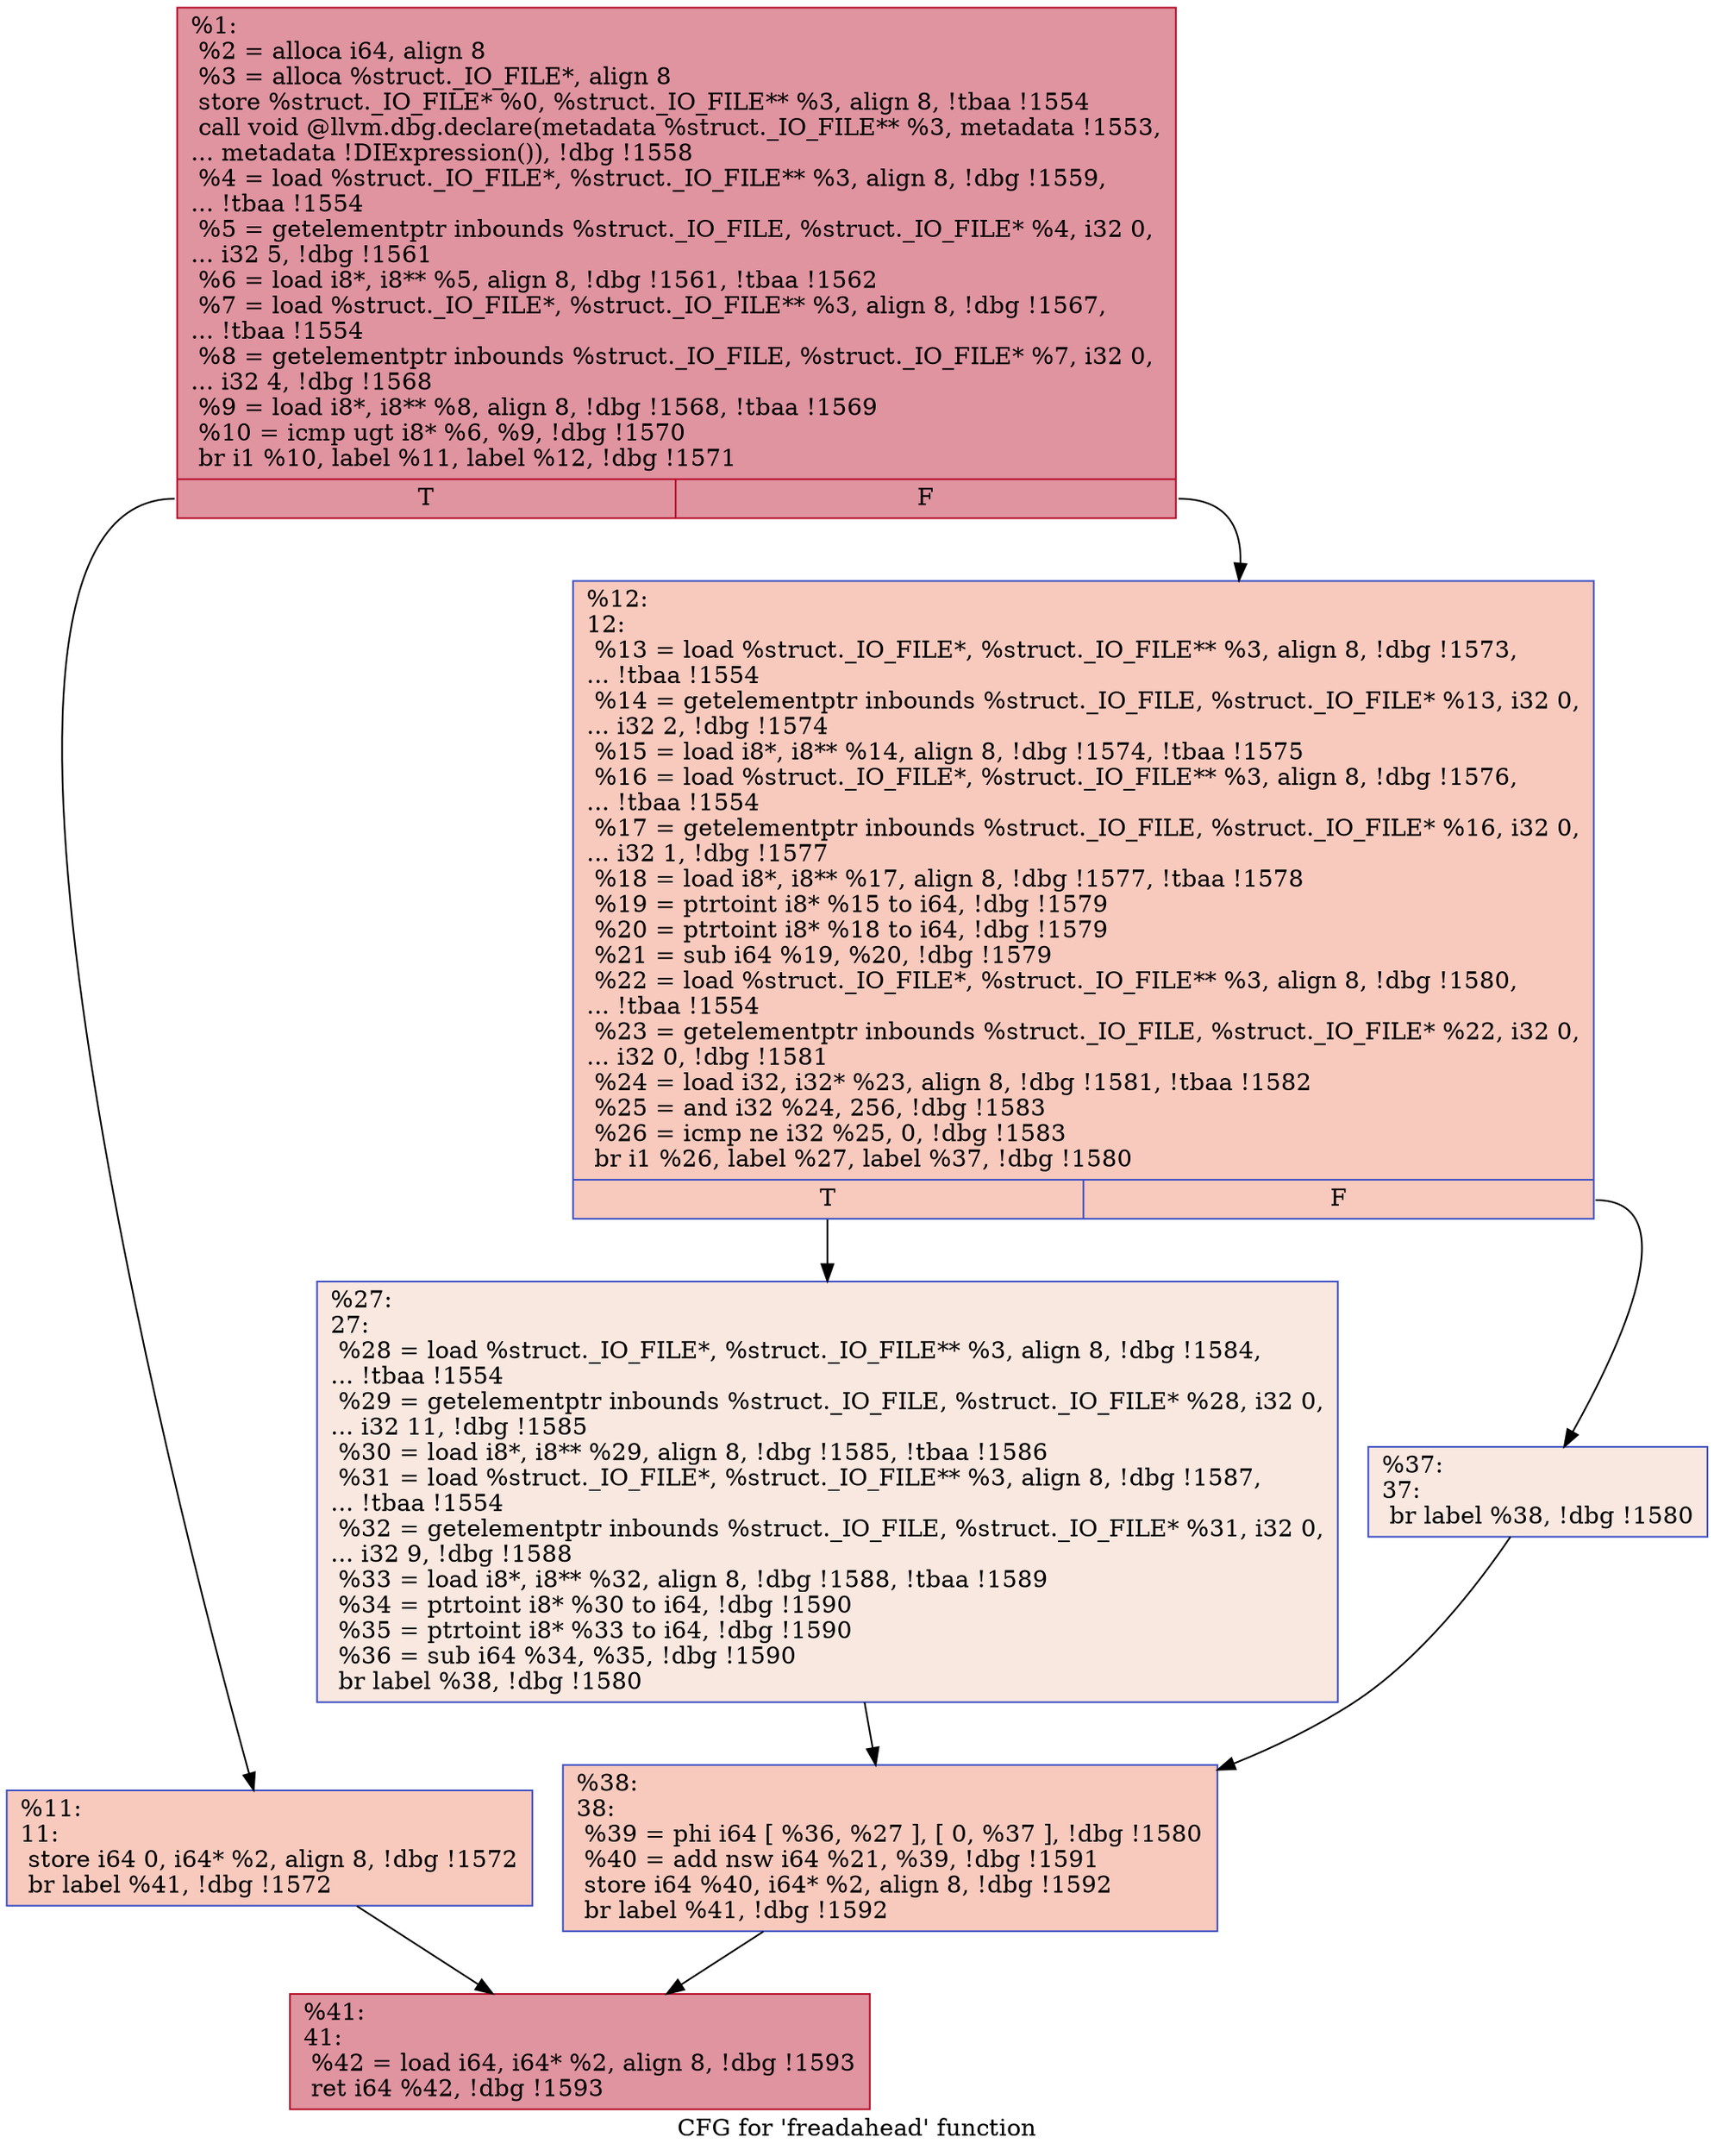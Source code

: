 digraph "CFG for 'freadahead' function" {
	label="CFG for 'freadahead' function";

	Node0x1377dd0 [shape=record,color="#b70d28ff", style=filled, fillcolor="#b70d2870",label="{%1:\l  %2 = alloca i64, align 8\l  %3 = alloca %struct._IO_FILE*, align 8\l  store %struct._IO_FILE* %0, %struct._IO_FILE** %3, align 8, !tbaa !1554\l  call void @llvm.dbg.declare(metadata %struct._IO_FILE** %3, metadata !1553,\l... metadata !DIExpression()), !dbg !1558\l  %4 = load %struct._IO_FILE*, %struct._IO_FILE** %3, align 8, !dbg !1559,\l... !tbaa !1554\l  %5 = getelementptr inbounds %struct._IO_FILE, %struct._IO_FILE* %4, i32 0,\l... i32 5, !dbg !1561\l  %6 = load i8*, i8** %5, align 8, !dbg !1561, !tbaa !1562\l  %7 = load %struct._IO_FILE*, %struct._IO_FILE** %3, align 8, !dbg !1567,\l... !tbaa !1554\l  %8 = getelementptr inbounds %struct._IO_FILE, %struct._IO_FILE* %7, i32 0,\l... i32 4, !dbg !1568\l  %9 = load i8*, i8** %8, align 8, !dbg !1568, !tbaa !1569\l  %10 = icmp ugt i8* %6, %9, !dbg !1570\l  br i1 %10, label %11, label %12, !dbg !1571\l|{<s0>T|<s1>F}}"];
	Node0x1377dd0:s0 -> Node0x137f1c0;
	Node0x1377dd0:s1 -> Node0x137f210;
	Node0x137f1c0 [shape=record,color="#3d50c3ff", style=filled, fillcolor="#ef886b70",label="{%11:\l11:                                               \l  store i64 0, i64* %2, align 8, !dbg !1572\l  br label %41, !dbg !1572\l}"];
	Node0x137f1c0 -> Node0x137f350;
	Node0x137f210 [shape=record,color="#3d50c3ff", style=filled, fillcolor="#ef886b70",label="{%12:\l12:                                               \l  %13 = load %struct._IO_FILE*, %struct._IO_FILE** %3, align 8, !dbg !1573,\l... !tbaa !1554\l  %14 = getelementptr inbounds %struct._IO_FILE, %struct._IO_FILE* %13, i32 0,\l... i32 2, !dbg !1574\l  %15 = load i8*, i8** %14, align 8, !dbg !1574, !tbaa !1575\l  %16 = load %struct._IO_FILE*, %struct._IO_FILE** %3, align 8, !dbg !1576,\l... !tbaa !1554\l  %17 = getelementptr inbounds %struct._IO_FILE, %struct._IO_FILE* %16, i32 0,\l... i32 1, !dbg !1577\l  %18 = load i8*, i8** %17, align 8, !dbg !1577, !tbaa !1578\l  %19 = ptrtoint i8* %15 to i64, !dbg !1579\l  %20 = ptrtoint i8* %18 to i64, !dbg !1579\l  %21 = sub i64 %19, %20, !dbg !1579\l  %22 = load %struct._IO_FILE*, %struct._IO_FILE** %3, align 8, !dbg !1580,\l... !tbaa !1554\l  %23 = getelementptr inbounds %struct._IO_FILE, %struct._IO_FILE* %22, i32 0,\l... i32 0, !dbg !1581\l  %24 = load i32, i32* %23, align 8, !dbg !1581, !tbaa !1582\l  %25 = and i32 %24, 256, !dbg !1583\l  %26 = icmp ne i32 %25, 0, !dbg !1583\l  br i1 %26, label %27, label %37, !dbg !1580\l|{<s0>T|<s1>F}}"];
	Node0x137f210:s0 -> Node0x137f260;
	Node0x137f210:s1 -> Node0x137f2b0;
	Node0x137f260 [shape=record,color="#3d50c3ff", style=filled, fillcolor="#f1ccb870",label="{%27:\l27:                                               \l  %28 = load %struct._IO_FILE*, %struct._IO_FILE** %3, align 8, !dbg !1584,\l... !tbaa !1554\l  %29 = getelementptr inbounds %struct._IO_FILE, %struct._IO_FILE* %28, i32 0,\l... i32 11, !dbg !1585\l  %30 = load i8*, i8** %29, align 8, !dbg !1585, !tbaa !1586\l  %31 = load %struct._IO_FILE*, %struct._IO_FILE** %3, align 8, !dbg !1587,\l... !tbaa !1554\l  %32 = getelementptr inbounds %struct._IO_FILE, %struct._IO_FILE* %31, i32 0,\l... i32 9, !dbg !1588\l  %33 = load i8*, i8** %32, align 8, !dbg !1588, !tbaa !1589\l  %34 = ptrtoint i8* %30 to i64, !dbg !1590\l  %35 = ptrtoint i8* %33 to i64, !dbg !1590\l  %36 = sub i64 %34, %35, !dbg !1590\l  br label %38, !dbg !1580\l}"];
	Node0x137f260 -> Node0x137f300;
	Node0x137f2b0 [shape=record,color="#3d50c3ff", style=filled, fillcolor="#f1ccb870",label="{%37:\l37:                                               \l  br label %38, !dbg !1580\l}"];
	Node0x137f2b0 -> Node0x137f300;
	Node0x137f300 [shape=record,color="#3d50c3ff", style=filled, fillcolor="#ef886b70",label="{%38:\l38:                                               \l  %39 = phi i64 [ %36, %27 ], [ 0, %37 ], !dbg !1580\l  %40 = add nsw i64 %21, %39, !dbg !1591\l  store i64 %40, i64* %2, align 8, !dbg !1592\l  br label %41, !dbg !1592\l}"];
	Node0x137f300 -> Node0x137f350;
	Node0x137f350 [shape=record,color="#b70d28ff", style=filled, fillcolor="#b70d2870",label="{%41:\l41:                                               \l  %42 = load i64, i64* %2, align 8, !dbg !1593\l  ret i64 %42, !dbg !1593\l}"];
}
